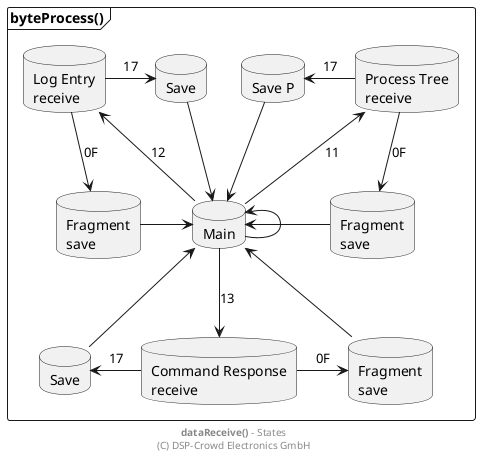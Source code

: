 
@startuml

' skinparam linetype ortho

frame "byteProcess()" as pRcv {

  database "Main" as sMain

  database "Process Tree\nreceive" as sProc
  database "Command Response\nreceive" as sCmd
  database "Log Entry\nreceive" as sLog

  database "Save" as sLogSave
  database "Fragment\nsave" as sLogFrag

  database "Save" as sCmdSave
  database "Fragment\nsave" as sCmdFrag

  database "Save P" as sProcSave
  database "Fragment\nsave" as sProcFrag
}

sMain -u-> sMain
sMain -u-> sProc : 11
sMain -u-> sLog : 12
sMain -d-> sCmd : 13

sProc -r-> sProcSave : 17
sProc -d-> sProcFrag : 0F

sCmd -l-> sCmdSave : 17
sCmd -r-> sCmdFrag : 0F

sLog -l-> sLogSave : 17
sLog -d-> sLogFrag : 0F

sLogSave -d-> sMain
sProcSave -d-> sMain

sLogFrag -r-> sMain
sProcFrag -l-> sMain

sMain <-d- sCmdSave
sMain <-d- sCmdFrag

footer **dataReceive()** - States\n(C) DSP-Crowd Electronics GmbH

@enduml

